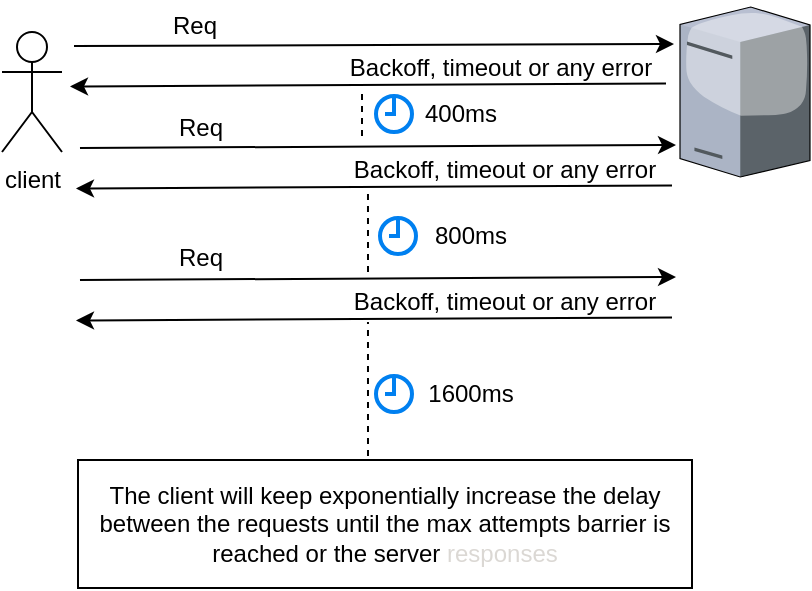 <mxfile version="20.8.14" type="device"><diagram name="Page-1" id="b4xj7KcfxjeVTE2wINtU"><mxGraphModel dx="819" dy="483" grid="0" gridSize="10" guides="1" tooltips="1" connect="1" arrows="1" fold="1" page="1" pageScale="1" pageWidth="1500" pageHeight="4000" background="none" math="0" shadow="0"><root><mxCell id="0"/><mxCell id="1" parent="0"/><mxCell id="JhhU3PoSkV2x2FG7EwWo-7" value="client" style="shape=umlActor;verticalLabelPosition=bottom;verticalAlign=top;html=1;outlineConnect=0;" vertex="1" parent="1"><mxGeometry x="399" y="272" width="30" height="60" as="geometry"/></mxCell><mxCell id="JhhU3PoSkV2x2FG7EwWo-8" value="" style="verticalLabelPosition=bottom;sketch=0;aspect=fixed;html=1;verticalAlign=top;strokeColor=none;align=center;outlineConnect=0;shape=mxgraph.citrix.tower_server;" vertex="1" parent="1"><mxGeometry x="738" y="259.5" width="65" height="85" as="geometry"/></mxCell><mxCell id="JhhU3PoSkV2x2FG7EwWo-10" value="" style="endArrow=classic;html=1;rounded=0;" edge="1" parent="1"><mxGeometry width="50" height="50" relative="1" as="geometry"><mxPoint x="435" y="279" as="sourcePoint"/><mxPoint x="735" y="278" as="targetPoint"/></mxGeometry></mxCell><mxCell id="JhhU3PoSkV2x2FG7EwWo-11" value="Req" style="text;html=1;align=center;verticalAlign=middle;resizable=0;points=[];autosize=1;strokeColor=none;fillColor=none;" vertex="1" parent="1"><mxGeometry x="475" y="256" width="40" height="26" as="geometry"/></mxCell><mxCell id="JhhU3PoSkV2x2FG7EwWo-12" value="" style="endArrow=classic;html=1;rounded=0;entryX=-0.046;entryY=0.253;entryDx=0;entryDy=0;entryPerimeter=0;verticalAlign=middle;" edge="1" parent="1"><mxGeometry width="50" height="50" relative="1" as="geometry"><mxPoint x="731.01" y="297.755" as="sourcePoint"/><mxPoint x="433" y="299.25" as="targetPoint"/></mxGeometry></mxCell><mxCell id="JhhU3PoSkV2x2FG7EwWo-13" value="Backoff, timeout or any error" style="text;html=1;align=center;verticalAlign=middle;resizable=0;points=[];autosize=1;strokeColor=none;fillColor=none;" vertex="1" parent="1"><mxGeometry x="563" y="277" width="169" height="26" as="geometry"/></mxCell><mxCell id="JhhU3PoSkV2x2FG7EwWo-15" value="" style="endArrow=none;dashed=1;html=1;rounded=0;" edge="1" parent="1"><mxGeometry width="50" height="50" relative="1" as="geometry"><mxPoint x="579" y="324" as="sourcePoint"/><mxPoint x="579" y="300" as="targetPoint"/></mxGeometry></mxCell><mxCell id="JhhU3PoSkV2x2FG7EwWo-16" value="" style="html=1;verticalLabelPosition=bottom;align=center;labelBackgroundColor=#ffffff;verticalAlign=top;strokeWidth=2;strokeColor=#0080F0;shadow=0;dashed=0;shape=mxgraph.ios7.icons.clock;" vertex="1" parent="1"><mxGeometry x="586" y="304" width="18" height="18" as="geometry"/></mxCell><mxCell id="JhhU3PoSkV2x2FG7EwWo-17" value="Req" style="text;html=1;align=center;verticalAlign=middle;resizable=0;points=[];autosize=1;strokeColor=none;fillColor=none;" vertex="1" parent="1"><mxGeometry x="477.99" y="307" width="40" height="26" as="geometry"/></mxCell><mxCell id="JhhU3PoSkV2x2FG7EwWo-18" value="Backoff, timeout or any error" style="text;html=1;align=center;verticalAlign=middle;resizable=0;points=[];autosize=1;strokeColor=none;fillColor=none;" vertex="1" parent="1"><mxGeometry x="565.99" y="328" width="169" height="26" as="geometry"/></mxCell><mxCell id="JhhU3PoSkV2x2FG7EwWo-19" value="" style="endArrow=none;dashed=1;html=1;rounded=0;" edge="1" parent="1"><mxGeometry width="50" height="50" relative="1" as="geometry"><mxPoint x="582" y="392" as="sourcePoint"/><mxPoint x="581.99" y="351" as="targetPoint"/></mxGeometry></mxCell><mxCell id="JhhU3PoSkV2x2FG7EwWo-20" value="" style="html=1;verticalLabelPosition=bottom;align=center;labelBackgroundColor=#ffffff;verticalAlign=top;strokeWidth=2;strokeColor=#0080F0;shadow=0;dashed=0;shape=mxgraph.ios7.icons.clock;" vertex="1" parent="1"><mxGeometry x="588" y="365" width="18" height="18" as="geometry"/></mxCell><mxCell id="JhhU3PoSkV2x2FG7EwWo-21" value="" style="endArrow=classic;html=1;rounded=0;entryX=-0.046;entryY=0.253;entryDx=0;entryDy=0;entryPerimeter=0;verticalAlign=middle;" edge="1" parent="1"><mxGeometry width="50" height="50" relative="1" as="geometry"><mxPoint x="734" y="348.755" as="sourcePoint"/><mxPoint x="435.99" y="350.25" as="targetPoint"/></mxGeometry></mxCell><mxCell id="JhhU3PoSkV2x2FG7EwWo-22" value="" style="endArrow=classic;html=1;rounded=0;entryX=-0.046;entryY=0.253;entryDx=0;entryDy=0;entryPerimeter=0;" edge="1" parent="1"><mxGeometry width="50" height="50" relative="1" as="geometry"><mxPoint x="437.99" y="330" as="sourcePoint"/><mxPoint x="736" y="328.505" as="targetPoint"/></mxGeometry></mxCell><mxCell id="JhhU3PoSkV2x2FG7EwWo-23" value="Backoff, timeout or any error" style="text;html=1;align=center;verticalAlign=middle;resizable=0;points=[];autosize=1;strokeColor=none;fillColor=none;" vertex="1" parent="1"><mxGeometry x="565.99" y="394" width="169" height="26" as="geometry"/></mxCell><mxCell id="JhhU3PoSkV2x2FG7EwWo-24" value="" style="endArrow=none;dashed=1;html=1;rounded=0;" edge="1" parent="1"><mxGeometry width="50" height="50" relative="1" as="geometry"><mxPoint x="582" y="502" as="sourcePoint"/><mxPoint x="581.99" y="417" as="targetPoint"/></mxGeometry></mxCell><mxCell id="JhhU3PoSkV2x2FG7EwWo-25" value="" style="html=1;verticalLabelPosition=bottom;align=center;labelBackgroundColor=#ffffff;verticalAlign=top;strokeWidth=2;strokeColor=#0080F0;shadow=0;dashed=0;shape=mxgraph.ios7.icons.clock;" vertex="1" parent="1"><mxGeometry x="586" y="444" width="18" height="18" as="geometry"/></mxCell><mxCell id="JhhU3PoSkV2x2FG7EwWo-26" value="" style="endArrow=classic;html=1;rounded=0;entryX=-0.046;entryY=0.253;entryDx=0;entryDy=0;entryPerimeter=0;verticalAlign=middle;" edge="1" parent="1"><mxGeometry width="50" height="50" relative="1" as="geometry"><mxPoint x="734" y="414.755" as="sourcePoint"/><mxPoint x="435.99" y="416.25" as="targetPoint"/></mxGeometry></mxCell><mxCell id="JhhU3PoSkV2x2FG7EwWo-27" value="" style="endArrow=classic;html=1;rounded=0;entryX=-0.046;entryY=0.253;entryDx=0;entryDy=0;entryPerimeter=0;" edge="1" parent="1"><mxGeometry width="50" height="50" relative="1" as="geometry"><mxPoint x="437.99" y="396" as="sourcePoint"/><mxPoint x="736" y="394.505" as="targetPoint"/></mxGeometry></mxCell><mxCell id="JhhU3PoSkV2x2FG7EwWo-28" value="Req" style="text;html=1;align=center;verticalAlign=middle;resizable=0;points=[];autosize=1;strokeColor=none;fillColor=none;" vertex="1" parent="1"><mxGeometry x="477.99" y="372" width="40" height="26" as="geometry"/></mxCell><mxCell id="JhhU3PoSkV2x2FG7EwWo-30" value="400ms" style="text;html=1;align=center;verticalAlign=middle;resizable=0;points=[];autosize=1;strokeColor=none;fillColor=none;" vertex="1" parent="1"><mxGeometry x="601" y="300" width="54" height="26" as="geometry"/></mxCell><mxCell id="JhhU3PoSkV2x2FG7EwWo-31" value="800ms" style="text;html=1;align=center;verticalAlign=middle;resizable=0;points=[];autosize=1;strokeColor=none;fillColor=none;" vertex="1" parent="1"><mxGeometry x="606" y="361" width="54" height="26" as="geometry"/></mxCell><mxCell id="JhhU3PoSkV2x2FG7EwWo-32" value="1600ms" style="text;html=1;align=center;verticalAlign=middle;resizable=0;points=[];autosize=1;strokeColor=none;fillColor=none;" vertex="1" parent="1"><mxGeometry x="602.5" y="440" width="61" height="26" as="geometry"/></mxCell><mxCell id="JhhU3PoSkV2x2FG7EwWo-33" value="The client will keep exponentially increase the delay between the requests until the max attempts barrier is reached or the server&amp;nbsp;&lt;span style=&quot;color: rgb(219, 216, 212); background: transparent; margin-top:0pt; margin-bottom:0pt;&quot;&gt;responses&lt;/span&gt;" style="whiteSpace=wrap;html=1;" vertex="1" parent="1"><mxGeometry x="437" y="486" width="307" height="64" as="geometry"/></mxCell></root></mxGraphModel></diagram></mxfile>